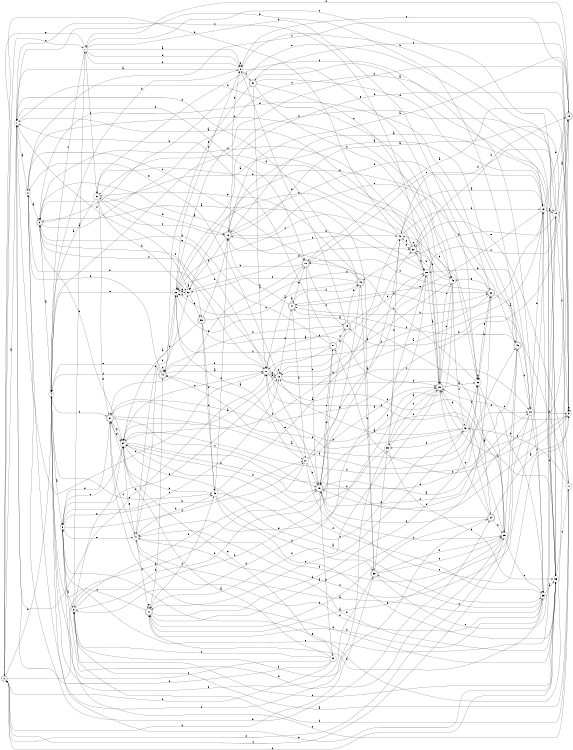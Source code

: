 digraph n42_8 {
__start0 [label="" shape="none"];

rankdir=LR;
size="8,5";

s0 [style="rounded,filled", color="black", fillcolor="white" shape="doublecircle", label="0"];
s1 [style="filled", color="black", fillcolor="white" shape="circle", label="1"];
s2 [style="filled", color="black", fillcolor="white" shape="circle", label="2"];
s3 [style="rounded,filled", color="black", fillcolor="white" shape="doublecircle", label="3"];
s4 [style="filled", color="black", fillcolor="white" shape="circle", label="4"];
s5 [style="filled", color="black", fillcolor="white" shape="circle", label="5"];
s6 [style="filled", color="black", fillcolor="white" shape="circle", label="6"];
s7 [style="filled", color="black", fillcolor="white" shape="circle", label="7"];
s8 [style="filled", color="black", fillcolor="white" shape="circle", label="8"];
s9 [style="filled", color="black", fillcolor="white" shape="circle", label="9"];
s10 [style="rounded,filled", color="black", fillcolor="white" shape="doublecircle", label="10"];
s11 [style="filled", color="black", fillcolor="white" shape="circle", label="11"];
s12 [style="filled", color="black", fillcolor="white" shape="circle", label="12"];
s13 [style="filled", color="black", fillcolor="white" shape="circle", label="13"];
s14 [style="filled", color="black", fillcolor="white" shape="circle", label="14"];
s15 [style="rounded,filled", color="black", fillcolor="white" shape="doublecircle", label="15"];
s16 [style="rounded,filled", color="black", fillcolor="white" shape="doublecircle", label="16"];
s17 [style="filled", color="black", fillcolor="white" shape="circle", label="17"];
s18 [style="rounded,filled", color="black", fillcolor="white" shape="doublecircle", label="18"];
s19 [style="rounded,filled", color="black", fillcolor="white" shape="doublecircle", label="19"];
s20 [style="filled", color="black", fillcolor="white" shape="circle", label="20"];
s21 [style="rounded,filled", color="black", fillcolor="white" shape="doublecircle", label="21"];
s22 [style="rounded,filled", color="black", fillcolor="white" shape="doublecircle", label="22"];
s23 [style="filled", color="black", fillcolor="white" shape="circle", label="23"];
s24 [style="rounded,filled", color="black", fillcolor="white" shape="doublecircle", label="24"];
s25 [style="filled", color="black", fillcolor="white" shape="circle", label="25"];
s26 [style="filled", color="black", fillcolor="white" shape="circle", label="26"];
s27 [style="filled", color="black", fillcolor="white" shape="circle", label="27"];
s28 [style="filled", color="black", fillcolor="white" shape="circle", label="28"];
s29 [style="rounded,filled", color="black", fillcolor="white" shape="doublecircle", label="29"];
s30 [style="rounded,filled", color="black", fillcolor="white" shape="doublecircle", label="30"];
s31 [style="filled", color="black", fillcolor="white" shape="circle", label="31"];
s32 [style="filled", color="black", fillcolor="white" shape="circle", label="32"];
s33 [style="rounded,filled", color="black", fillcolor="white" shape="doublecircle", label="33"];
s34 [style="filled", color="black", fillcolor="white" shape="circle", label="34"];
s35 [style="filled", color="black", fillcolor="white" shape="circle", label="35"];
s36 [style="filled", color="black", fillcolor="white" shape="circle", label="36"];
s37 [style="rounded,filled", color="black", fillcolor="white" shape="doublecircle", label="37"];
s38 [style="rounded,filled", color="black", fillcolor="white" shape="doublecircle", label="38"];
s39 [style="filled", color="black", fillcolor="white" shape="circle", label="39"];
s40 [style="filled", color="black", fillcolor="white" shape="circle", label="40"];
s41 [style="filled", color="black", fillcolor="white" shape="circle", label="41"];
s42 [style="filled", color="black", fillcolor="white" shape="circle", label="42"];
s43 [style="filled", color="black", fillcolor="white" shape="circle", label="43"];
s44 [style="rounded,filled", color="black", fillcolor="white" shape="doublecircle", label="44"];
s45 [style="filled", color="black", fillcolor="white" shape="circle", label="45"];
s46 [style="rounded,filled", color="black", fillcolor="white" shape="doublecircle", label="46"];
s47 [style="rounded,filled", color="black", fillcolor="white" shape="doublecircle", label="47"];
s48 [style="rounded,filled", color="black", fillcolor="white" shape="doublecircle", label="48"];
s49 [style="filled", color="black", fillcolor="white" shape="circle", label="49"];
s50 [style="rounded,filled", color="black", fillcolor="white" shape="doublecircle", label="50"];
s51 [style="rounded,filled", color="black", fillcolor="white" shape="doublecircle", label="51"];
s0 -> s1 [label="a"];
s0 -> s19 [label="b"];
s0 -> s7 [label="c"];
s0 -> s38 [label="d"];
s0 -> s4 [label="e"];
s0 -> s25 [label="f"];
s1 -> s2 [label="a"];
s1 -> s45 [label="b"];
s1 -> s28 [label="c"];
s1 -> s11 [label="d"];
s1 -> s11 [label="e"];
s1 -> s10 [label="f"];
s2 -> s3 [label="a"];
s2 -> s33 [label="b"];
s2 -> s10 [label="c"];
s2 -> s45 [label="d"];
s2 -> s24 [label="e"];
s2 -> s15 [label="f"];
s3 -> s4 [label="a"];
s3 -> s34 [label="b"];
s3 -> s36 [label="c"];
s3 -> s22 [label="d"];
s3 -> s36 [label="e"];
s3 -> s11 [label="f"];
s4 -> s5 [label="a"];
s4 -> s8 [label="b"];
s4 -> s42 [label="c"];
s4 -> s37 [label="d"];
s4 -> s36 [label="e"];
s4 -> s14 [label="f"];
s5 -> s6 [label="a"];
s5 -> s27 [label="b"];
s5 -> s12 [label="c"];
s5 -> s12 [label="d"];
s5 -> s41 [label="e"];
s5 -> s27 [label="f"];
s6 -> s7 [label="a"];
s6 -> s48 [label="b"];
s6 -> s36 [label="c"];
s6 -> s40 [label="d"];
s6 -> s34 [label="e"];
s6 -> s24 [label="f"];
s7 -> s8 [label="a"];
s7 -> s23 [label="b"];
s7 -> s4 [label="c"];
s7 -> s8 [label="d"];
s7 -> s0 [label="e"];
s7 -> s31 [label="f"];
s8 -> s1 [label="a"];
s8 -> s7 [label="b"];
s8 -> s9 [label="c"];
s8 -> s8 [label="d"];
s8 -> s23 [label="e"];
s8 -> s51 [label="f"];
s9 -> s10 [label="a"];
s9 -> s26 [label="b"];
s9 -> s29 [label="c"];
s9 -> s50 [label="d"];
s9 -> s9 [label="e"];
s9 -> s26 [label="f"];
s10 -> s11 [label="a"];
s10 -> s26 [label="b"];
s10 -> s19 [label="c"];
s10 -> s37 [label="d"];
s10 -> s13 [label="e"];
s10 -> s18 [label="f"];
s11 -> s12 [label="a"];
s11 -> s12 [label="b"];
s11 -> s34 [label="c"];
s11 -> s25 [label="d"];
s11 -> s31 [label="e"];
s11 -> s44 [label="f"];
s12 -> s13 [label="a"];
s12 -> s12 [label="b"];
s12 -> s20 [label="c"];
s12 -> s47 [label="d"];
s12 -> s2 [label="e"];
s12 -> s35 [label="f"];
s13 -> s14 [label="a"];
s13 -> s47 [label="b"];
s13 -> s36 [label="c"];
s13 -> s15 [label="d"];
s13 -> s47 [label="e"];
s13 -> s41 [label="f"];
s14 -> s15 [label="a"];
s14 -> s48 [label="b"];
s14 -> s7 [label="c"];
s14 -> s40 [label="d"];
s14 -> s5 [label="e"];
s14 -> s9 [label="f"];
s15 -> s16 [label="a"];
s15 -> s37 [label="b"];
s15 -> s51 [label="c"];
s15 -> s34 [label="d"];
s15 -> s5 [label="e"];
s15 -> s7 [label="f"];
s16 -> s17 [label="a"];
s16 -> s8 [label="b"];
s16 -> s40 [label="c"];
s16 -> s46 [label="d"];
s16 -> s46 [label="e"];
s16 -> s32 [label="f"];
s17 -> s6 [label="a"];
s17 -> s18 [label="b"];
s17 -> s5 [label="c"];
s17 -> s6 [label="d"];
s17 -> s30 [label="e"];
s17 -> s43 [label="f"];
s18 -> s11 [label="a"];
s18 -> s19 [label="b"];
s18 -> s28 [label="c"];
s18 -> s48 [label="d"];
s18 -> s8 [label="e"];
s18 -> s44 [label="f"];
s19 -> s20 [label="a"];
s19 -> s49 [label="b"];
s19 -> s25 [label="c"];
s19 -> s46 [label="d"];
s19 -> s50 [label="e"];
s19 -> s3 [label="f"];
s20 -> s21 [label="a"];
s20 -> s13 [label="b"];
s20 -> s35 [label="c"];
s20 -> s19 [label="d"];
s20 -> s28 [label="e"];
s20 -> s9 [label="f"];
s21 -> s22 [label="a"];
s21 -> s44 [label="b"];
s21 -> s4 [label="c"];
s21 -> s23 [label="d"];
s21 -> s21 [label="e"];
s21 -> s42 [label="f"];
s22 -> s20 [label="a"];
s22 -> s23 [label="b"];
s22 -> s10 [label="c"];
s22 -> s11 [label="d"];
s22 -> s45 [label="e"];
s22 -> s32 [label="f"];
s23 -> s24 [label="a"];
s23 -> s23 [label="b"];
s23 -> s10 [label="c"];
s23 -> s40 [label="d"];
s23 -> s22 [label="e"];
s23 -> s25 [label="f"];
s24 -> s9 [label="a"];
s24 -> s25 [label="b"];
s24 -> s11 [label="c"];
s24 -> s21 [label="d"];
s24 -> s29 [label="e"];
s24 -> s19 [label="f"];
s25 -> s26 [label="a"];
s25 -> s46 [label="b"];
s25 -> s35 [label="c"];
s25 -> s44 [label="d"];
s25 -> s5 [label="e"];
s25 -> s41 [label="f"];
s26 -> s27 [label="a"];
s26 -> s41 [label="b"];
s26 -> s28 [label="c"];
s26 -> s32 [label="d"];
s26 -> s4 [label="e"];
s26 -> s8 [label="f"];
s27 -> s28 [label="a"];
s27 -> s19 [label="b"];
s27 -> s9 [label="c"];
s27 -> s29 [label="d"];
s27 -> s11 [label="e"];
s27 -> s6 [label="f"];
s28 -> s29 [label="a"];
s28 -> s16 [label="b"];
s28 -> s14 [label="c"];
s28 -> s6 [label="d"];
s28 -> s41 [label="e"];
s28 -> s3 [label="f"];
s29 -> s23 [label="a"];
s29 -> s30 [label="b"];
s29 -> s39 [label="c"];
s29 -> s31 [label="d"];
s29 -> s45 [label="e"];
s29 -> s21 [label="f"];
s30 -> s1 [label="a"];
s30 -> s31 [label="b"];
s30 -> s28 [label="c"];
s30 -> s40 [label="d"];
s30 -> s30 [label="e"];
s30 -> s15 [label="f"];
s31 -> s4 [label="a"];
s31 -> s32 [label="b"];
s31 -> s16 [label="c"];
s31 -> s16 [label="d"];
s31 -> s37 [label="e"];
s31 -> s35 [label="f"];
s32 -> s32 [label="a"];
s32 -> s33 [label="b"];
s32 -> s26 [label="c"];
s32 -> s30 [label="d"];
s32 -> s26 [label="e"];
s32 -> s1 [label="f"];
s33 -> s34 [label="a"];
s33 -> s16 [label="b"];
s33 -> s29 [label="c"];
s33 -> s42 [label="d"];
s33 -> s42 [label="e"];
s33 -> s22 [label="f"];
s34 -> s35 [label="a"];
s34 -> s9 [label="b"];
s34 -> s5 [label="c"];
s34 -> s19 [label="d"];
s34 -> s41 [label="e"];
s34 -> s28 [label="f"];
s35 -> s36 [label="a"];
s35 -> s21 [label="b"];
s35 -> s38 [label="c"];
s35 -> s34 [label="d"];
s35 -> s21 [label="e"];
s35 -> s41 [label="f"];
s36 -> s16 [label="a"];
s36 -> s8 [label="b"];
s36 -> s17 [label="c"];
s36 -> s0 [label="d"];
s36 -> s37 [label="e"];
s36 -> s29 [label="f"];
s37 -> s23 [label="a"];
s37 -> s34 [label="b"];
s37 -> s19 [label="c"];
s37 -> s5 [label="d"];
s37 -> s34 [label="e"];
s37 -> s20 [label="f"];
s38 -> s3 [label="a"];
s38 -> s25 [label="b"];
s38 -> s25 [label="c"];
s38 -> s4 [label="d"];
s38 -> s14 [label="e"];
s38 -> s39 [label="f"];
s39 -> s29 [label="a"];
s39 -> s36 [label="b"];
s39 -> s2 [label="c"];
s39 -> s34 [label="d"];
s39 -> s29 [label="e"];
s39 -> s40 [label="f"];
s40 -> s13 [label="a"];
s40 -> s13 [label="b"];
s40 -> s26 [label="c"];
s40 -> s0 [label="d"];
s40 -> s30 [label="e"];
s40 -> s12 [label="f"];
s41 -> s35 [label="a"];
s41 -> s32 [label="b"];
s41 -> s21 [label="c"];
s41 -> s42 [label="d"];
s41 -> s36 [label="e"];
s41 -> s37 [label="f"];
s42 -> s30 [label="a"];
s42 -> s34 [label="b"];
s42 -> s43 [label="c"];
s42 -> s38 [label="d"];
s42 -> s36 [label="e"];
s42 -> s16 [label="f"];
s43 -> s12 [label="a"];
s43 -> s29 [label="b"];
s43 -> s23 [label="c"];
s43 -> s39 [label="d"];
s43 -> s21 [label="e"];
s43 -> s44 [label="f"];
s44 -> s11 [label="a"];
s44 -> s2 [label="b"];
s44 -> s26 [label="c"];
s44 -> s44 [label="d"];
s44 -> s4 [label="e"];
s44 -> s4 [label="f"];
s45 -> s3 [label="a"];
s45 -> s29 [label="b"];
s45 -> s43 [label="c"];
s45 -> s12 [label="d"];
s45 -> s30 [label="e"];
s45 -> s19 [label="f"];
s46 -> s16 [label="a"];
s46 -> s20 [label="b"];
s46 -> s0 [label="c"];
s46 -> s19 [label="d"];
s46 -> s1 [label="e"];
s46 -> s47 [label="f"];
s47 -> s47 [label="a"];
s47 -> s27 [label="b"];
s47 -> s16 [label="c"];
s47 -> s22 [label="d"];
s47 -> s10 [label="e"];
s47 -> s48 [label="f"];
s48 -> s3 [label="a"];
s48 -> s38 [label="b"];
s48 -> s26 [label="c"];
s48 -> s1 [label="d"];
s48 -> s31 [label="e"];
s48 -> s32 [label="f"];
s49 -> s37 [label="a"];
s49 -> s0 [label="b"];
s49 -> s6 [label="c"];
s49 -> s1 [label="d"];
s49 -> s34 [label="e"];
s49 -> s4 [label="f"];
s50 -> s34 [label="a"];
s50 -> s1 [label="b"];
s50 -> s18 [label="c"];
s50 -> s3 [label="d"];
s50 -> s19 [label="e"];
s50 -> s26 [label="f"];
s51 -> s13 [label="a"];
s51 -> s29 [label="b"];
s51 -> s45 [label="c"];
s51 -> s13 [label="d"];
s51 -> s44 [label="e"];
s51 -> s11 [label="f"];

}